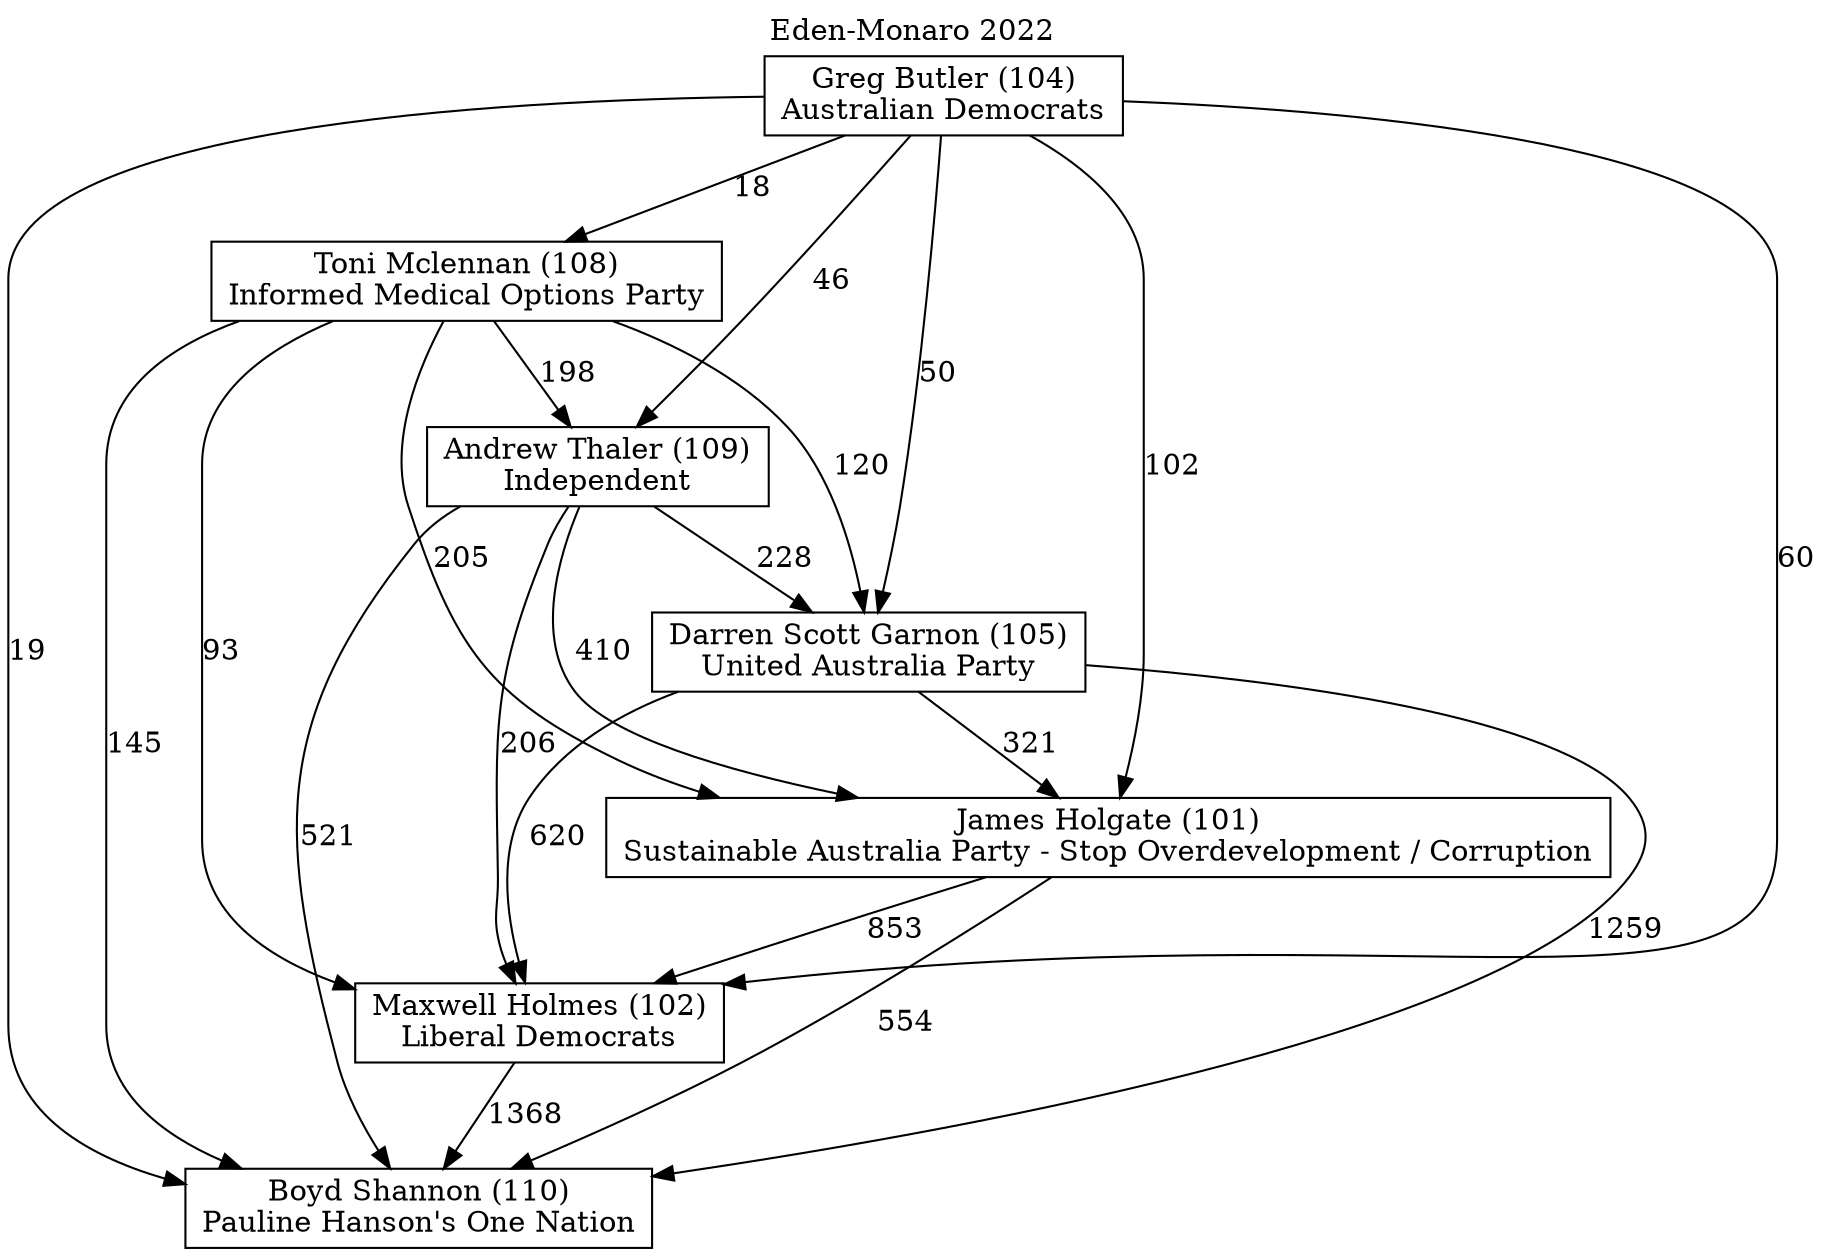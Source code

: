 // House preference flow
digraph "Boyd Shannon (110)_Eden-Monaro_2022" {
	graph [label="Eden-Monaro 2022" labelloc=t mclimit=10]
	node [shape=box]
	"Boyd Shannon (110)" [label="Boyd Shannon (110)
Pauline Hanson's One Nation"]
	"Darren Scott Garnon (105)" [label="Darren Scott Garnon (105)
United Australia Party"]
	"Andrew Thaler (109)" [label="Andrew Thaler (109)
Independent"]
	"Greg Butler (104)" [label="Greg Butler (104)
Australian Democrats"]
	"Maxwell Holmes (102)" [label="Maxwell Holmes (102)
Liberal Democrats"]
	"Toni Mclennan (108)" [label="Toni Mclennan (108)
Informed Medical Options Party"]
	"James Holgate (101)" [label="James Holgate (101)
Sustainable Australia Party - Stop Overdevelopment / Corruption"]
	"Greg Butler (104)" -> "James Holgate (101)" [label=102]
	"Toni Mclennan (108)" -> "Darren Scott Garnon (105)" [label=120]
	"Greg Butler (104)" -> "Boyd Shannon (110)" [label=19]
	"Toni Mclennan (108)" -> "Boyd Shannon (110)" [label=145]
	"Toni Mclennan (108)" -> "James Holgate (101)" [label=205]
	"Darren Scott Garnon (105)" -> "Maxwell Holmes (102)" [label=620]
	"Toni Mclennan (108)" -> "Maxwell Holmes (102)" [label=93]
	"Greg Butler (104)" -> "Darren Scott Garnon (105)" [label=50]
	"Toni Mclennan (108)" -> "Andrew Thaler (109)" [label=198]
	"Andrew Thaler (109)" -> "Darren Scott Garnon (105)" [label=228]
	"Andrew Thaler (109)" -> "Boyd Shannon (110)" [label=521]
	"James Holgate (101)" -> "Boyd Shannon (110)" [label=554]
	"Andrew Thaler (109)" -> "Maxwell Holmes (102)" [label=206]
	"Greg Butler (104)" -> "Maxwell Holmes (102)" [label=60]
	"James Holgate (101)" -> "Maxwell Holmes (102)" [label=853]
	"Andrew Thaler (109)" -> "James Holgate (101)" [label=410]
	"Darren Scott Garnon (105)" -> "James Holgate (101)" [label=321]
	"Darren Scott Garnon (105)" -> "Boyd Shannon (110)" [label=1259]
	"Greg Butler (104)" -> "Toni Mclennan (108)" [label=18]
	"Greg Butler (104)" -> "Andrew Thaler (109)" [label=46]
	"Maxwell Holmes (102)" -> "Boyd Shannon (110)" [label=1368]
}
